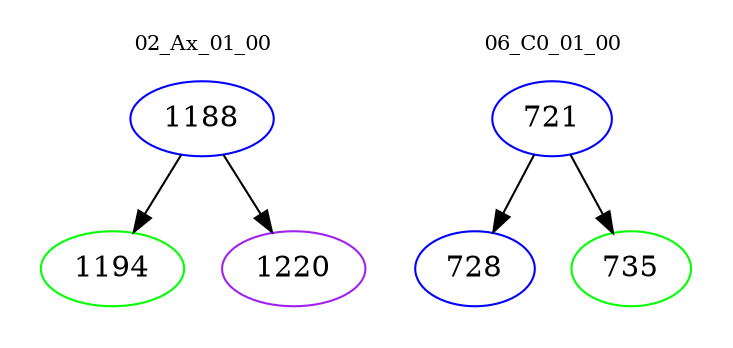 digraph{
subgraph cluster_0 {
color = white
label = "02_Ax_01_00";
fontsize=10;
T0_1188 [label="1188", color="blue"]
T0_1188 -> T0_1194 [color="black"]
T0_1194 [label="1194", color="green"]
T0_1188 -> T0_1220 [color="black"]
T0_1220 [label="1220", color="purple"]
}
subgraph cluster_1 {
color = white
label = "06_C0_01_00";
fontsize=10;
T1_721 [label="721", color="blue"]
T1_721 -> T1_728 [color="black"]
T1_728 [label="728", color="blue"]
T1_721 -> T1_735 [color="black"]
T1_735 [label="735", color="green"]
}
}
